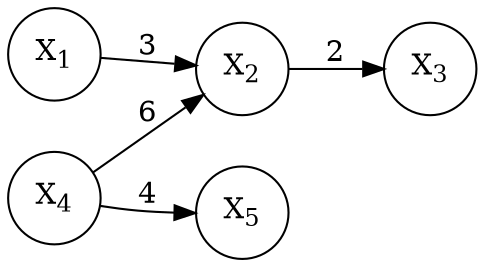 digraph fa {
  rankdir=LR;
  node [shape=doublecircle];
  node [shape=circle];
  x1 [label=<X<SUB>1</SUB>>];
  x2 [label=<X<SUB>2</SUB>>];
  x3 [label=<X<SUB>3</SUB>>];
  x4 [label=<X<SUB>4</SUB>>];
  x5 [label=<X<SUB>5</SUB>>];
  x1 -> x2 [label = 3];
  x2 -> x3 [label = 2];
  x4 -> x5 [label = 4];
  x4 -> x2 [label = 6];
}